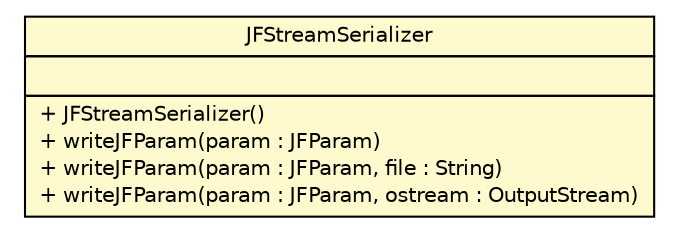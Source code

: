 #!/usr/local/bin/dot
#
# Class diagram 
# Generated by UMLGraph version R5_6 (http://www.umlgraph.org/)
#

digraph G {
	edge [fontname="Helvetica",fontsize=10,labelfontname="Helvetica",labelfontsize=10];
	node [fontname="Helvetica",fontsize=10,shape=plaintext];
	nodesep=0.25;
	ranksep=0.5;
	// org.fringe.jf.json.internal.serializer.JFStreamSerializer
	c234 [label=<<table title="org.fringe.jf.json.internal.serializer.JFStreamSerializer" border="0" cellborder="1" cellspacing="0" cellpadding="2" port="p" bgcolor="lemonChiffon" href="./JFStreamSerializer.html">
		<tr><td><table border="0" cellspacing="0" cellpadding="1">
<tr><td align="center" balign="center"> JFStreamSerializer </td></tr>
		</table></td></tr>
		<tr><td><table border="0" cellspacing="0" cellpadding="1">
<tr><td align="left" balign="left">  </td></tr>
		</table></td></tr>
		<tr><td><table border="0" cellspacing="0" cellpadding="1">
<tr><td align="left" balign="left"> + JFStreamSerializer() </td></tr>
<tr><td align="left" balign="left"> + writeJFParam(param : JFParam) </td></tr>
<tr><td align="left" balign="left"> + writeJFParam(param : JFParam, file : String) </td></tr>
<tr><td align="left" balign="left"> + writeJFParam(param : JFParam, ostream : OutputStream) </td></tr>
		</table></td></tr>
		</table>>, URL="./JFStreamSerializer.html", fontname="Helvetica", fontcolor="black", fontsize=10.0];
}

